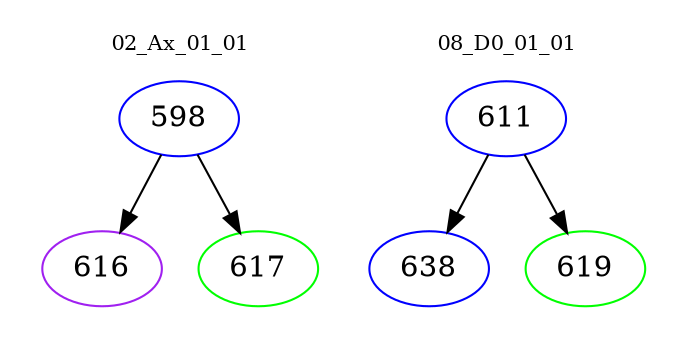 digraph{
subgraph cluster_0 {
color = white
label = "02_Ax_01_01";
fontsize=10;
T0_598 [label="598", color="blue"]
T0_598 -> T0_616 [color="black"]
T0_616 [label="616", color="purple"]
T0_598 -> T0_617 [color="black"]
T0_617 [label="617", color="green"]
}
subgraph cluster_1 {
color = white
label = "08_D0_01_01";
fontsize=10;
T1_611 [label="611", color="blue"]
T1_611 -> T1_638 [color="black"]
T1_638 [label="638", color="blue"]
T1_611 -> T1_619 [color="black"]
T1_619 [label="619", color="green"]
}
}
